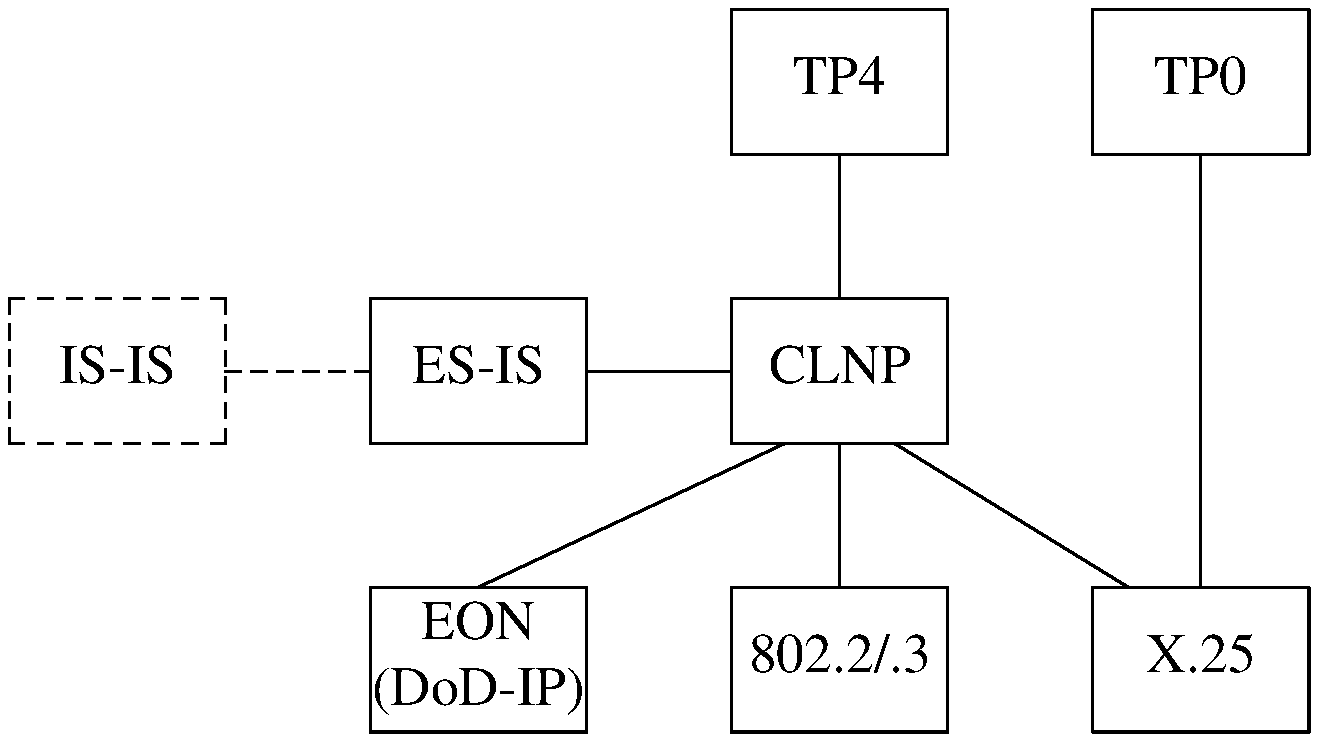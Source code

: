 .PS 6.5
.ps 20
## figure 2
B1:	box "TP4"
B2:	box "CLNP" with .n at (B1.s.x, B1.s.y-lineht)
B3:	box "802.2/.3" with .n at (B2.s.x, B2.s.y-lineht)
	line from B1.s to B2.n; line from B2.s to B3.n
B4:	box "ES-IS" with .e at (B2.w.x-linewid, B2.w.y)
	line from B4.e to B2.w
B5:	box "EON" "" "(DoD-IP)" with .n at (B4.s.x, B4.s.y-lineht)
	line from (B2.s.x-boxwid/4, B2.s.y) to B5.n
B6:	box "X.25" with .w at (B3.e.x+linewid, B3.e.y)
	line from (B2.s.x+boxwid/4, B2.s.y) to (B6.n.x-boxwid/3, B6.n.y)
B7:	box "TP0" with .w at (B1.e.x+linewid, B1.e.y)
	line from B7.s to B6.n
B8:	box "IS-IS" dashed with .e at (B4.w.x-linewid, B4.w.y)
	line dashed from B8.e to B4.w
##
.PE
